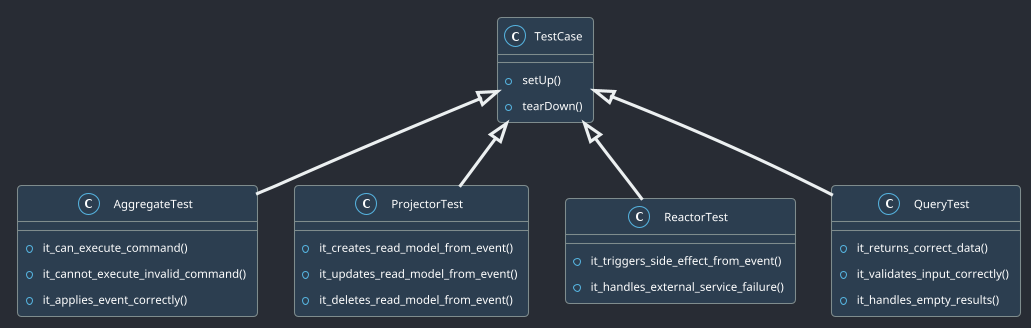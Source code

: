 
@startuml Test Structure Dark (Dark Mode)

' Dark mode theme
!theme cyborg
skinparam backgroundColor #282c34
skinparam ArrowColor #ecf0f1
skinparam shadowing false
skinparam DefaultFontColor #FFFFFF

' Define styles for classes
skinparam class {
    BackgroundColor #2c3e50
    BorderColor #7f8c8d
    FontColor #FFFFFF
}

skinparam interface {
    BackgroundColor #34495e
    BorderColor #7f8c8d
    FontColor #FFFFFF
}


    class TestCase {

        +setUp()
        +tearDown()
    
}
    
    class AggregateTest {

        +it_can_execute_command()
        +it_cannot_execute_invalid_command()
        +it_applies_event_correctly()
    
}
    
    class ProjectorTest {

        +it_creates_read_model_from_event()
        +it_updates_read_model_from_event()
        +it_deletes_read_model_from_event()
    
}
    
    class ReactorTest {

        +it_triggers_side_effect_from_event()
        +it_handles_external_service_failure()
    
}
    
    class QueryTest {

        +it_returns_correct_data()
        +it_validates_input_correctly()
        +it_handles_empty_results()
    
}
    
    TestCase <|-- AggregateTest
    TestCase <|-- ProjectorTest
    TestCase <|-- ReactorTest
    TestCase <|-- QueryTest
@enduml